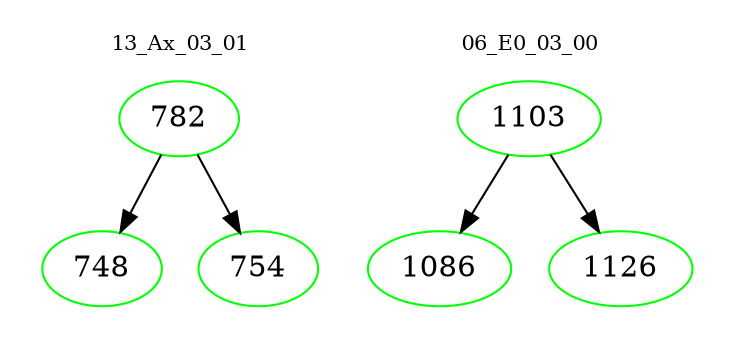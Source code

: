 digraph{
subgraph cluster_0 {
color = white
label = "13_Ax_03_01";
fontsize=10;
T0_782 [label="782", color="green"]
T0_782 -> T0_748 [color="black"]
T0_748 [label="748", color="green"]
T0_782 -> T0_754 [color="black"]
T0_754 [label="754", color="green"]
}
subgraph cluster_1 {
color = white
label = "06_E0_03_00";
fontsize=10;
T1_1103 [label="1103", color="green"]
T1_1103 -> T1_1086 [color="black"]
T1_1086 [label="1086", color="green"]
T1_1103 -> T1_1126 [color="black"]
T1_1126 [label="1126", color="green"]
}
}
